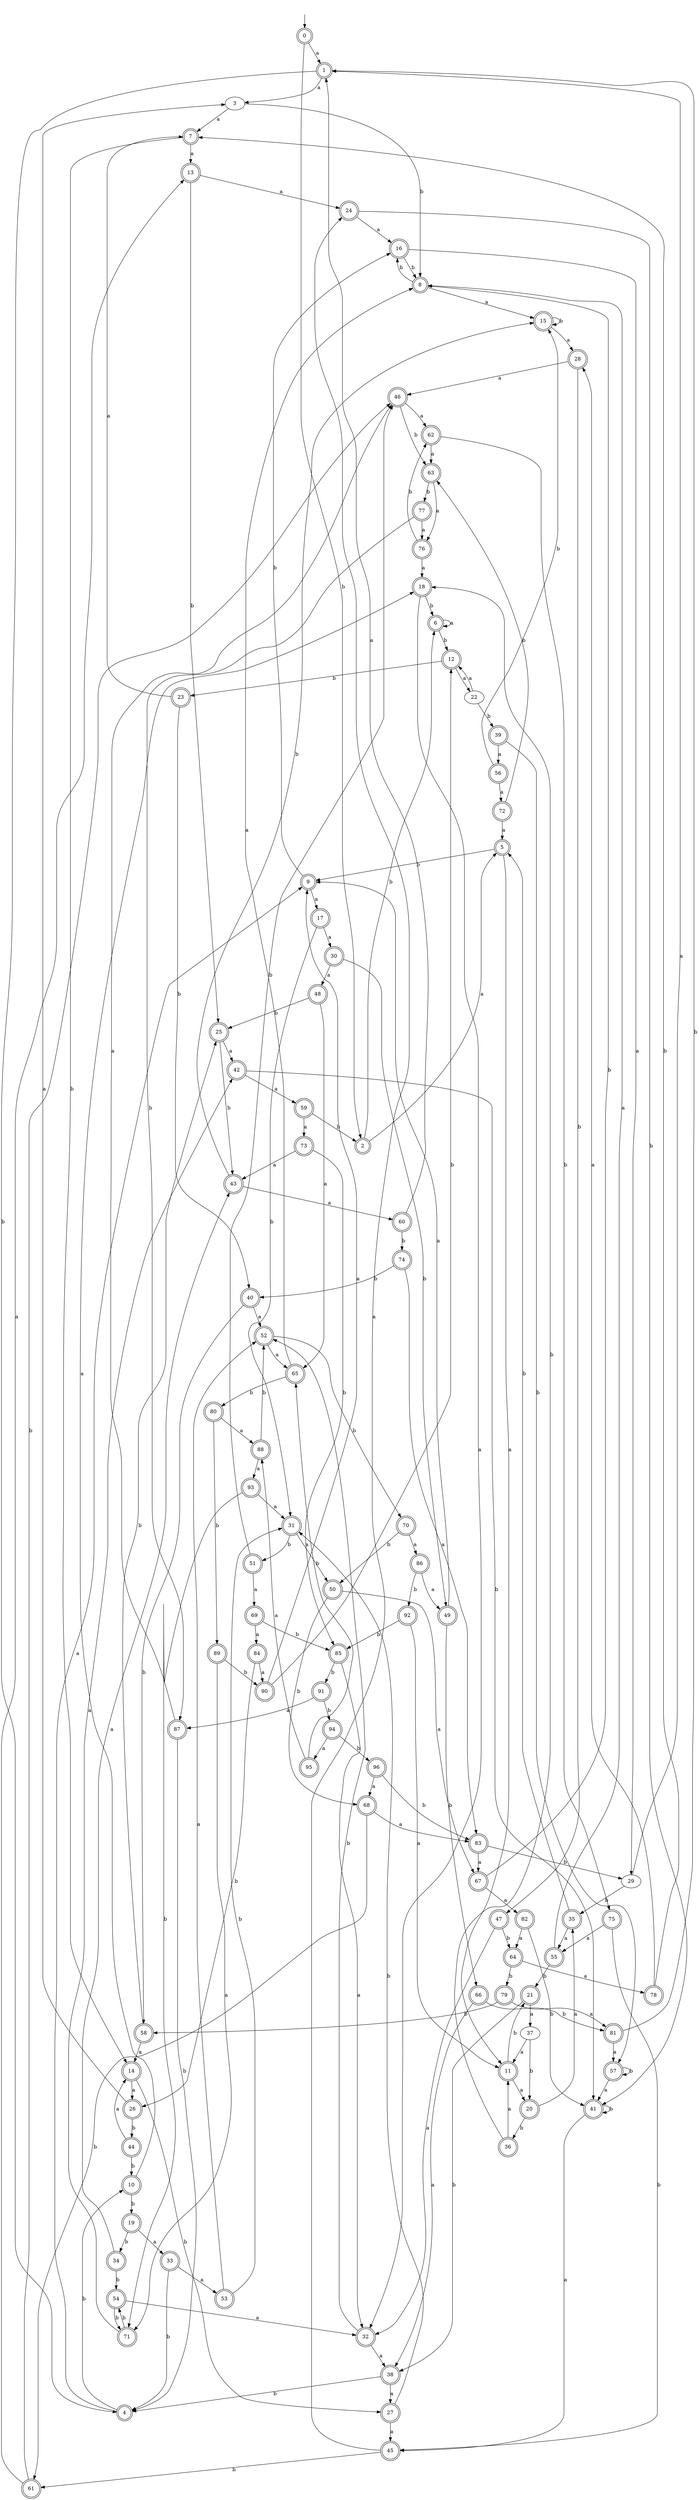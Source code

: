 digraph RandomDFA {
  __start0 [label="", shape=none];
  __start0 -> 0 [label=""];
  0 [shape=circle] [shape=doublecircle]
  0 -> 1 [label="a"]
  0 -> 2 [label="b"]
  1 [shape=doublecircle]
  1 -> 3 [label="a"]
  1 -> 4 [label="b"]
  2 [shape=doublecircle]
  2 -> 5 [label="a"]
  2 -> 6 [label="b"]
  3
  3 -> 7 [label="a"]
  3 -> 8 [label="b"]
  4 [shape=doublecircle]
  4 -> 9 [label="a"]
  4 -> 10 [label="b"]
  5 [shape=doublecircle]
  5 -> 11 [label="a"]
  5 -> 9 [label="b"]
  6 [shape=doublecircle]
  6 -> 6 [label="a"]
  6 -> 12 [label="b"]
  7 [shape=doublecircle]
  7 -> 13 [label="a"]
  7 -> 14 [label="b"]
  8 [shape=doublecircle]
  8 -> 15 [label="a"]
  8 -> 16 [label="b"]
  9 [shape=doublecircle]
  9 -> 17 [label="a"]
  9 -> 16 [label="b"]
  10 [shape=doublecircle]
  10 -> 18 [label="a"]
  10 -> 19 [label="b"]
  11 [shape=doublecircle]
  11 -> 20 [label="a"]
  11 -> 21 [label="b"]
  12 [shape=doublecircle]
  12 -> 22 [label="a"]
  12 -> 23 [label="b"]
  13 [shape=doublecircle]
  13 -> 24 [label="a"]
  13 -> 25 [label="b"]
  14 [shape=doublecircle]
  14 -> 26 [label="a"]
  14 -> 27 [label="b"]
  15 [shape=doublecircle]
  15 -> 28 [label="a"]
  15 -> 15 [label="b"]
  16 [shape=doublecircle]
  16 -> 29 [label="a"]
  16 -> 8 [label="b"]
  17 [shape=doublecircle]
  17 -> 30 [label="a"]
  17 -> 31 [label="b"]
  18 [shape=doublecircle]
  18 -> 32 [label="a"]
  18 -> 6 [label="b"]
  19 [shape=doublecircle]
  19 -> 33 [label="a"]
  19 -> 34 [label="b"]
  20 [shape=doublecircle]
  20 -> 35 [label="a"]
  20 -> 36 [label="b"]
  21 [shape=doublecircle]
  21 -> 37 [label="a"]
  21 -> 38 [label="b"]
  22
  22 -> 12 [label="a"]
  22 -> 39 [label="b"]
  23 [shape=doublecircle]
  23 -> 7 [label="a"]
  23 -> 40 [label="b"]
  24 [shape=doublecircle]
  24 -> 16 [label="a"]
  24 -> 41 [label="b"]
  25 [shape=doublecircle]
  25 -> 42 [label="a"]
  25 -> 43 [label="b"]
  26 [shape=doublecircle]
  26 -> 3 [label="a"]
  26 -> 44 [label="b"]
  27 [shape=doublecircle]
  27 -> 45 [label="a"]
  27 -> 31 [label="b"]
  28 [shape=doublecircle]
  28 -> 46 [label="a"]
  28 -> 47 [label="b"]
  29
  29 -> 1 [label="a"]
  29 -> 35 [label="b"]
  30 [shape=doublecircle]
  30 -> 48 [label="a"]
  30 -> 49 [label="b"]
  31 [shape=doublecircle]
  31 -> 50 [label="a"]
  31 -> 51 [label="b"]
  32 [shape=doublecircle]
  32 -> 38 [label="a"]
  32 -> 52 [label="b"]
  33 [shape=doublecircle]
  33 -> 53 [label="a"]
  33 -> 4 [label="b"]
  34 [shape=doublecircle]
  34 -> 43 [label="a"]
  34 -> 54 [label="b"]
  35 [shape=doublecircle]
  35 -> 55 [label="a"]
  35 -> 5 [label="b"]
  36 [shape=doublecircle]
  36 -> 11 [label="a"]
  36 -> 18 [label="b"]
  37
  37 -> 11 [label="a"]
  37 -> 20 [label="b"]
  38 [shape=doublecircle]
  38 -> 27 [label="a"]
  38 -> 4 [label="b"]
  39 [shape=doublecircle]
  39 -> 56 [label="a"]
  39 -> 57 [label="b"]
  40 [shape=doublecircle]
  40 -> 52 [label="a"]
  40 -> 58 [label="b"]
  41 [shape=doublecircle]
  41 -> 45 [label="a"]
  41 -> 41 [label="b"]
  42 [shape=doublecircle]
  42 -> 59 [label="a"]
  42 -> 41 [label="b"]
  43 [shape=doublecircle]
  43 -> 60 [label="a"]
  43 -> 15 [label="b"]
  44 [shape=doublecircle]
  44 -> 14 [label="a"]
  44 -> 10 [label="b"]
  45 [shape=doublecircle]
  45 -> 24 [label="a"]
  45 -> 61 [label="b"]
  46 [shape=doublecircle]
  46 -> 62 [label="a"]
  46 -> 63 [label="b"]
  47 [shape=doublecircle]
  47 -> 32 [label="a"]
  47 -> 64 [label="b"]
  48 [shape=doublecircle]
  48 -> 65 [label="a"]
  48 -> 25 [label="b"]
  49 [shape=doublecircle]
  49 -> 9 [label="a"]
  49 -> 66 [label="b"]
  50 [shape=doublecircle]
  50 -> 67 [label="a"]
  50 -> 68 [label="b"]
  51 [shape=doublecircle]
  51 -> 69 [label="a"]
  51 -> 46 [label="b"]
  52 [shape=doublecircle]
  52 -> 65 [label="a"]
  52 -> 70 [label="b"]
  53 [shape=doublecircle]
  53 -> 52 [label="a"]
  53 -> 31 [label="b"]
  54 [shape=doublecircle]
  54 -> 32 [label="a"]
  54 -> 71 [label="b"]
  55 [shape=doublecircle]
  55 -> 8 [label="a"]
  55 -> 21 [label="b"]
  56 [shape=doublecircle]
  56 -> 72 [label="a"]
  56 -> 15 [label="b"]
  57 [shape=doublecircle]
  57 -> 41 [label="a"]
  57 -> 57 [label="b"]
  58 [shape=doublecircle]
  58 -> 14 [label="a"]
  58 -> 25 [label="b"]
  59 [shape=doublecircle]
  59 -> 73 [label="a"]
  59 -> 2 [label="b"]
  60 [shape=doublecircle]
  60 -> 1 [label="a"]
  60 -> 74 [label="b"]
  61 [shape=doublecircle]
  61 -> 13 [label="a"]
  61 -> 46 [label="b"]
  62 [shape=doublecircle]
  62 -> 63 [label="a"]
  62 -> 75 [label="b"]
  63 [shape=doublecircle]
  63 -> 76 [label="a"]
  63 -> 77 [label="b"]
  64 [shape=doublecircle]
  64 -> 78 [label="a"]
  64 -> 79 [label="b"]
  65 [shape=doublecircle]
  65 -> 8 [label="a"]
  65 -> 80 [label="b"]
  66 [shape=doublecircle]
  66 -> 38 [label="a"]
  66 -> 81 [label="b"]
  67 [shape=doublecircle]
  67 -> 82 [label="a"]
  67 -> 8 [label="b"]
  68 [shape=doublecircle]
  68 -> 83 [label="a"]
  68 -> 61 [label="b"]
  69 [shape=doublecircle]
  69 -> 84 [label="a"]
  69 -> 85 [label="b"]
  70 [shape=doublecircle]
  70 -> 86 [label="a"]
  70 -> 50 [label="b"]
  71 [shape=doublecircle]
  71 -> 42 [label="a"]
  71 -> 54 [label="b"]
  72 [shape=doublecircle]
  72 -> 5 [label="a"]
  72 -> 63 [label="b"]
  73 [shape=doublecircle]
  73 -> 43 [label="a"]
  73 -> 85 [label="b"]
  74 [shape=doublecircle]
  74 -> 83 [label="a"]
  74 -> 40 [label="b"]
  75 [shape=doublecircle]
  75 -> 55 [label="a"]
  75 -> 45 [label="b"]
  76 [shape=doublecircle]
  76 -> 18 [label="a"]
  76 -> 62 [label="b"]
  77 [shape=doublecircle]
  77 -> 76 [label="a"]
  77 -> 87 [label="b"]
  78 [shape=doublecircle]
  78 -> 28 [label="a"]
  78 -> 7 [label="b"]
  79 [shape=doublecircle]
  79 -> 81 [label="a"]
  79 -> 58 [label="b"]
  80 [shape=doublecircle]
  80 -> 88 [label="a"]
  80 -> 89 [label="b"]
  81 [shape=doublecircle]
  81 -> 57 [label="a"]
  81 -> 1 [label="b"]
  82 [shape=doublecircle]
  82 -> 64 [label="a"]
  82 -> 41 [label="b"]
  83 [shape=doublecircle]
  83 -> 67 [label="a"]
  83 -> 29 [label="b"]
  84 [shape=doublecircle]
  84 -> 90 [label="a"]
  84 -> 26 [label="b"]
  85 [shape=doublecircle]
  85 -> 32 [label="a"]
  85 -> 91 [label="b"]
  86 [shape=doublecircle]
  86 -> 49 [label="a"]
  86 -> 92 [label="b"]
  87 [shape=doublecircle]
  87 -> 46 [label="a"]
  87 -> 4 [label="b"]
  88 [shape=doublecircle]
  88 -> 93 [label="a"]
  88 -> 52 [label="b"]
  89 [shape=doublecircle]
  89 -> 71 [label="a"]
  89 -> 90 [label="b"]
  90 [shape=doublecircle]
  90 -> 9 [label="a"]
  90 -> 12 [label="b"]
  91 [shape=doublecircle]
  91 -> 87 [label="a"]
  91 -> 94 [label="b"]
  92 [shape=doublecircle]
  92 -> 11 [label="a"]
  92 -> 85 [label="b"]
  93 [shape=doublecircle]
  93 -> 31 [label="a"]
  93 -> 71 [label="b"]
  94 [shape=doublecircle]
  94 -> 95 [label="a"]
  94 -> 96 [label="b"]
  95 [shape=doublecircle]
  95 -> 88 [label="a"]
  95 -> 65 [label="b"]
  96 [shape=doublecircle]
  96 -> 68 [label="a"]
  96 -> 83 [label="b"]
}
